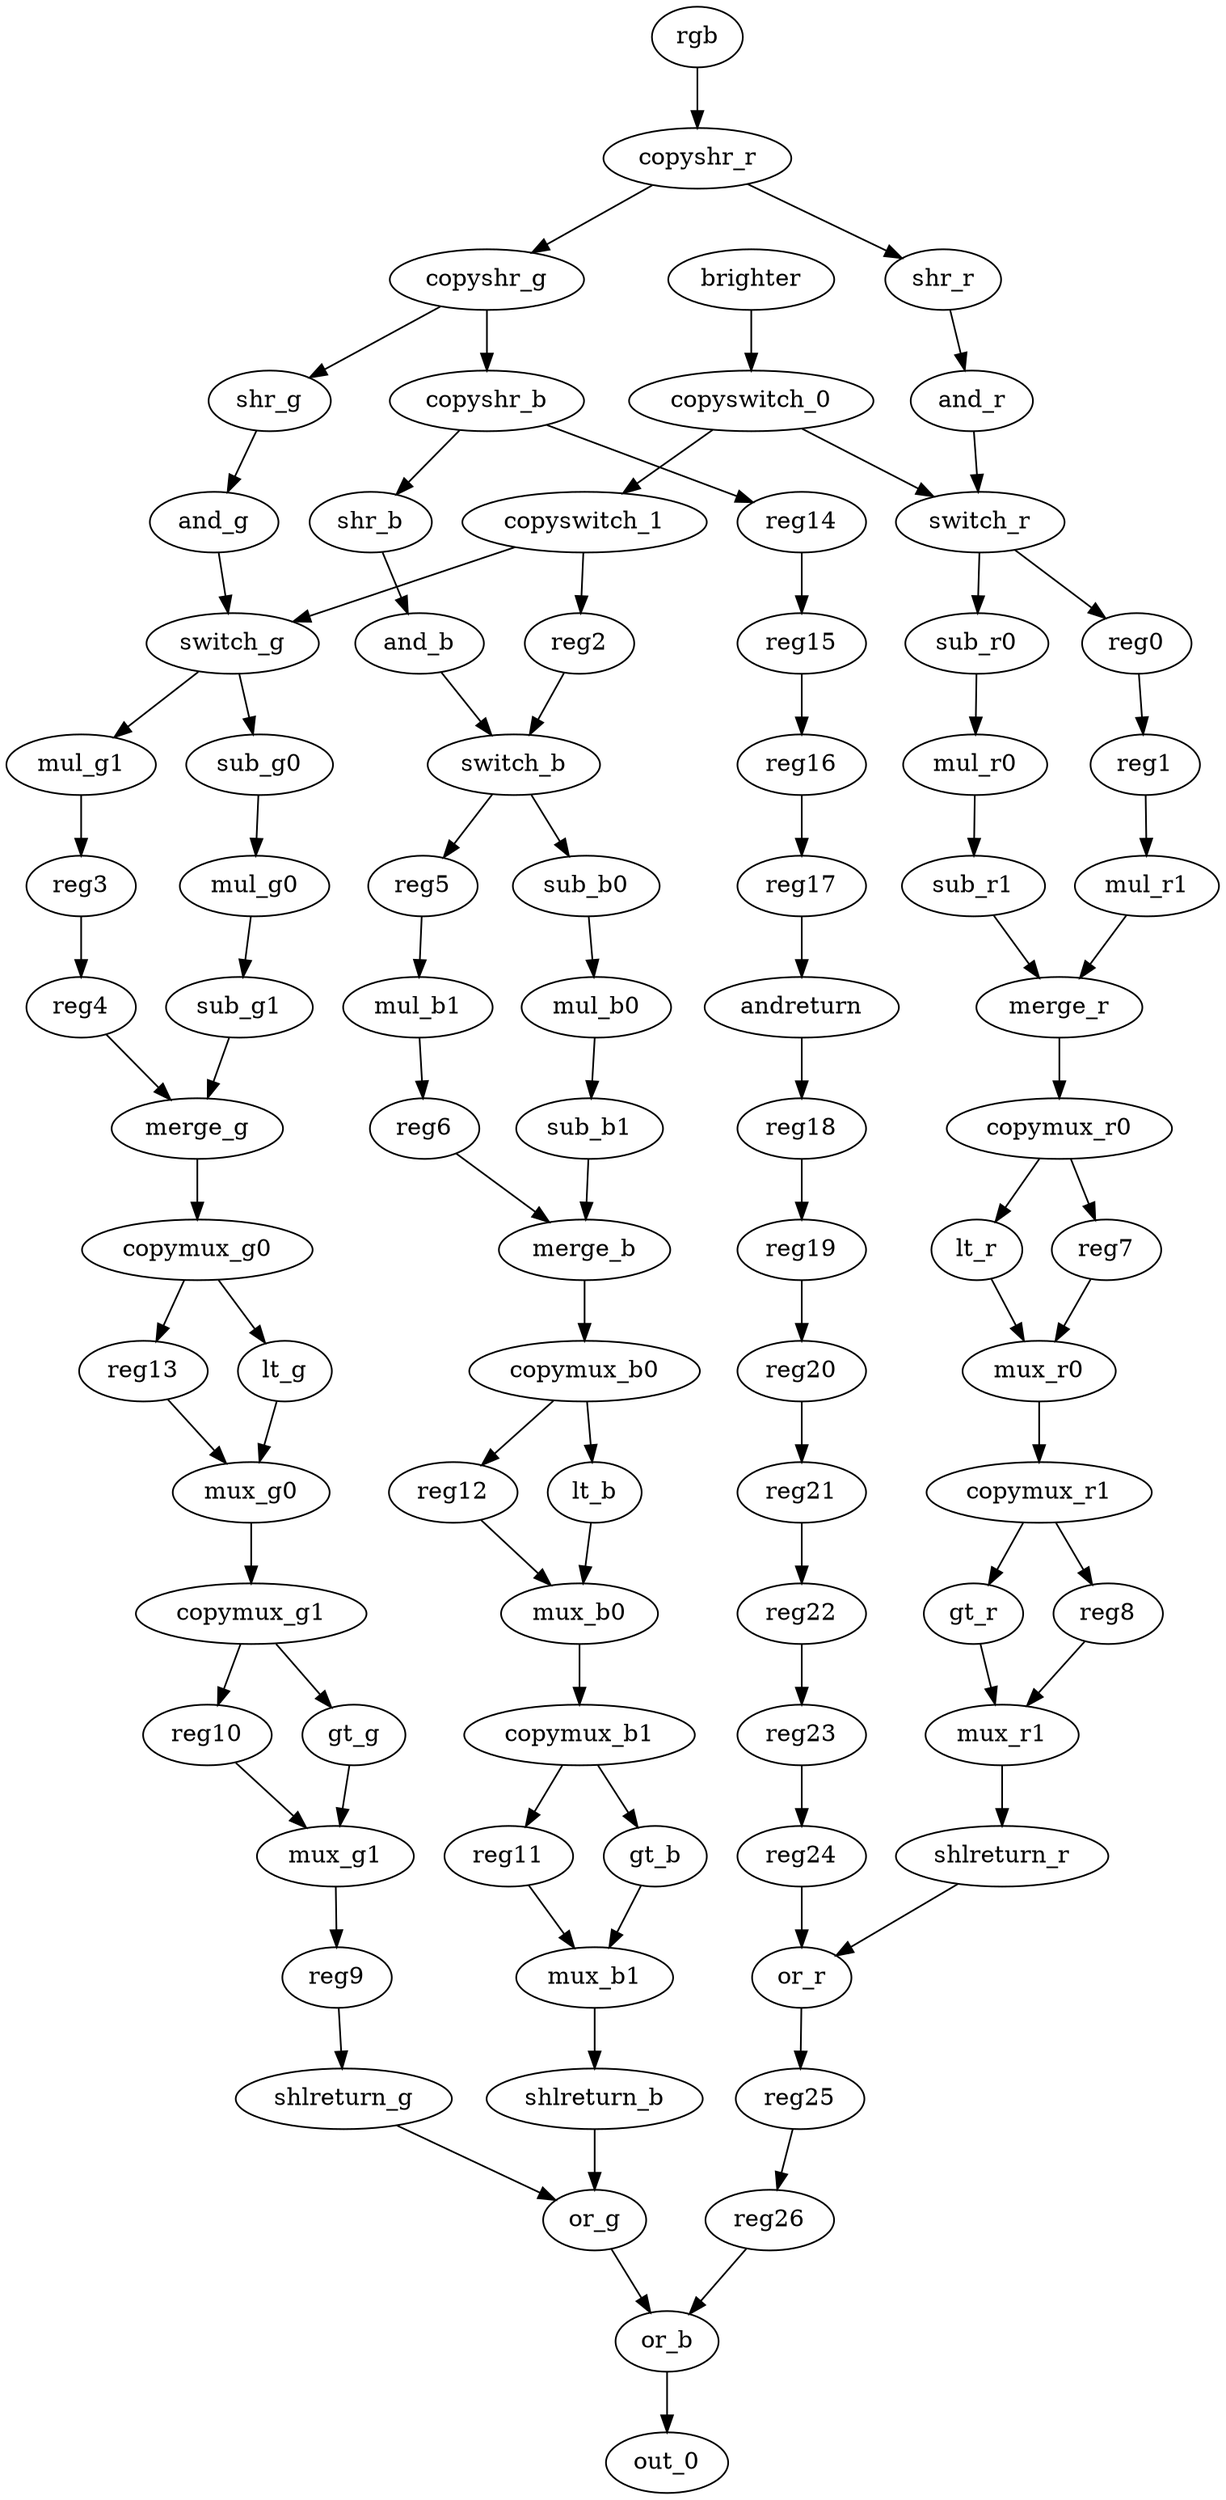 digraph "FilterRGB" {
and_g [label=and_g];
copymux_r0 [label=copymux_r0];
or_r [label=or_r];
sub_g0 [label=sub_g0];
copymux_b1 [label=copymux_b1];
switch_r [label=switch_r];
switch_b [label=switch_b];
mul_g0 [label=mul_g0];
copyshr_b [label=copyshr_b];
sub_r1 [label=sub_r1];
lt_g [label=lt_g];
copymux_g1 [label=copymux_g1];
gt_r [label=gt_r];
sub_b0 [label=sub_b0];
shr_g [label=shr_g];
and_b [label=and_b];
mux_g0 [label=mux_g0];
brighter [label=brighter];
copyswitch_1 [label=copyswitch_1];
mul_g1 [label=mul_g1];
mul_b1 [label=mul_b1];
mux_r0 [label=mux_r0];
merge_r [label=merge_r];
copyshr_r [label=copyshr_r];
or_b [label=or_b];
andreturn [label=andreturn];
or_g [label=or_g];
shlreturn_g [label=shlreturn_g];
shlreturn_r [label=shlreturn_r];
lt_r [label=lt_r];
mux_r1 [label=mux_r1];
out_0 [label=out_0];
shr_b [label=shr_b];
copymux_b0 [label=copymux_b0];
sub_r0 [label=sub_r0];
mul_r0 [label=mul_r0];
mux_b1 [label=mux_b1];
merge_g [label=merge_g];
gt_g [label=gt_g];
copymux_g0 [label=copymux_g0];
sub_b1 [label=sub_b1];
and_r [label=and_r];
mul_b0 [label=mul_b0];
gt_b [label=gt_b];
lt_b [label=lt_b];
mux_g1 [label=mux_g1];
copyswitch_0 [label=copyswitch_0];
switch_g [label=switch_g];
copyshr_g [label=copyshr_g];
copymux_r1 [label=copymux_r1];
mul_r1 [label=mul_r1];
rgb [label=rgb];
shlreturn_b [label=shlreturn_b];
mux_b0 [label=mux_b0];
sub_g1 [label=sub_g1];
shr_r [label=shr_r];
merge_b [label=merge_b];
reg3 [label=reg3];
reg4 [label=reg4];
reg11 [label=reg11];
reg18 [label=reg18];
reg19 [label=reg19];
reg20 [label=reg20];
reg21 [label=reg21];
reg22 [label=reg22];
reg23 [label=reg23];
reg24 [label=reg24];
reg7 [label=reg7];
reg25 [label=reg25];
reg26 [label=reg26];
reg9 [label=reg9];
reg13 [label=reg13];
reg0 [label=reg0];
reg1 [label=reg1];
reg6 [label=reg6];
reg10 [label=reg10];
reg5 [label=reg5];
reg2 [label=reg2];
reg14 [label=reg14];
reg15 [label=reg15];
reg16 [label=reg16];
reg17 [label=reg17];
reg12 [label=reg12];
reg8 [label=reg8];
and_g -> switch_g  [key=0, name=34];
copymux_r0 -> lt_r  [key=0, name=16];
copymux_r0 -> reg7  [key=0];
or_r -> reg25  [key=0];
sub_g0 -> mul_g0  [key=0, name=68];
copymux_b1 -> reg11  [key=0];
copymux_b1 -> gt_b  [key=0, name=47];
switch_r -> sub_r0  [key=0, name=17];
switch_r -> reg0  [key=0];
switch_b -> sub_b0  [key=0, name=25];
switch_b -> reg5  [key=0];
mul_g0 -> sub_g1  [key=0, name=46];
copyshr_b -> shr_b  [key=0, name=41];
copyshr_b -> reg14  [key=0];
sub_r1 -> merge_r  [key=0, name=8];
lt_g -> mux_g0  [key=0, name=64];
copymux_g1 -> gt_g  [key=0, name=20];
copymux_g1 -> reg10  [key=0];
gt_r -> mux_r1  [key=0, name=43];
sub_b0 -> mul_b0  [key=0, name=65];
shr_g -> and_g  [key=0, name=9];
and_b -> switch_b  [key=0, name=40];
mux_g0 -> copymux_g1  [key=0, name=59];
brighter -> copyswitch_0  [key=0, name=51];
copyswitch_1 -> reg2  [key=0];
copyswitch_1 -> switch_g  [key=0, name=52];
mul_g1 -> reg3  [key=0];
mul_b1 -> reg6  [key=0];
mux_r0 -> copymux_r1  [key=0, name=7];
merge_r -> copymux_r0  [key=0, name=14];
copyshr_r -> shr_r  [key=0, name=18];
copyshr_r -> copyshr_g  [key=0, name=58];
or_b -> out_0  [key=0, name=4];
andreturn -> reg18  [key=0];
or_g -> or_b  [key=0, name=5];
shlreturn_g -> or_g  [key=0, name=2];
shlreturn_r -> or_r  [key=0, name=69];
lt_r -> mux_r0  [key=0, name=28];
mux_r1 -> shlreturn_r  [key=0, name=0];
shr_b -> and_b  [key=0, name=19];
copymux_b0 -> lt_b  [key=0, name=29];
copymux_b0 -> reg12  [key=0];
sub_r0 -> mul_r0  [key=0, name=23];
mul_r0 -> sub_r1  [key=0, name=67];
mux_b1 -> shlreturn_b  [key=0, name=33];
merge_g -> copymux_g0  [key=0, name=37];
gt_g -> mux_g1  [key=0, name=6];
copymux_g0 -> lt_g  [key=0, name=10];
copymux_g0 -> reg13  [key=0];
sub_b1 -> merge_b  [key=0, name=30];
and_r -> switch_r  [key=0, name=63];
mul_b0 -> sub_b1  [key=0, name=55];
gt_b -> mux_b1  [key=0, name=15];
lt_b -> mux_b0  [key=0, name=54];
mux_g1 -> reg9  [key=0];
copyswitch_0 -> switch_r  [key=0, name=39];
copyswitch_0 -> copyswitch_1  [key=0, name=66];
switch_g -> mul_g1  [key=0, name=1];
switch_g -> sub_g0  [key=0, name=24];
copyshr_g -> shr_g  [key=0, name=45];
copyshr_g -> copyshr_b  [key=0, name=57];
copymux_r1 -> gt_r  [key=0, name=56];
copymux_r1 -> reg8  [key=0];
mul_r1 -> merge_r  [key=0, name=53];
rgb -> copyshr_r  [key=0, name=36];
shlreturn_b -> or_g  [key=0, name=13];
mux_b0 -> copymux_b1  [key=0, name=12];
sub_g1 -> merge_g  [key=0, name=49];
shr_r -> and_r  [key=0, name=42];
merge_b -> copymux_b0  [key=0, name=35];
reg3 -> reg4  [key=0];
reg4 -> merge_g  [key=0, name=3];
reg11 -> mux_b1  [key=0, name=11];
reg18 -> reg19  [key=0];
reg19 -> reg20  [key=0];
reg20 -> reg21  [key=0];
reg21 -> reg22  [key=0];
reg22 -> reg23  [key=0];
reg23 -> reg24  [key=0];
reg24 -> or_r  [key=0, name=21];
reg7 -> mux_r0  [key=0, name=22];
reg25 -> reg26  [key=0];
reg26 -> or_b  [key=0, name=26];
reg9 -> shlreturn_g  [key=0, name=27];
reg13 -> mux_g0  [key=0, name=31];
reg0 -> reg1  [key=0];
reg1 -> mul_r1  [key=0, name=32];
reg6 -> merge_b  [key=0, name=38];
reg10 -> mux_g1  [key=0, name=44];
reg5 -> mul_b1  [key=0, name=48];
reg2 -> switch_b  [key=0, name=50];
reg14 -> reg15  [key=0];
reg15 -> reg16  [key=0];
reg16 -> reg17  [key=0];
reg17 -> andreturn  [key=0, name=60];
reg12 -> mux_b0  [key=0, name=61];
reg8 -> mux_r1  [key=0, name=62];
}
